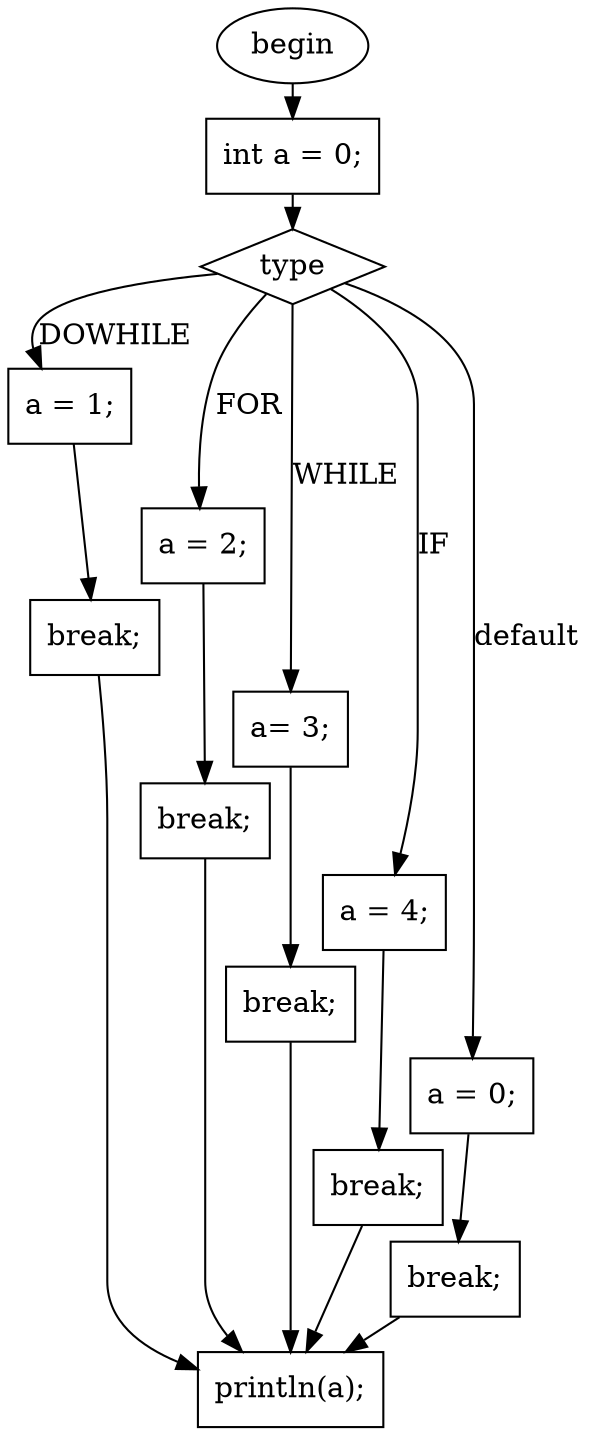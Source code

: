 digraph G{
ranksep = 0.1;
nodesep = 0.1;
F0T0[ shape=ellipse, label="begin", style="filled", fillcolor="white"]
F40T49[ shape=box, label="int a = 0;", style="filled", fillcolor="white"]
F51T239[ shape=diamond, label="type", style="filled", fillcolor="white"]
F86T91[ shape=box, label="a = 1;", style="filled", fillcolor="white"]
F97T102[ shape=box, label="break;", style="filled", fillcolor="white"]
F120T125[ shape=box, label="a = 2;", style="filled", fillcolor="white"]
F131T136[ shape=box, label="break;", style="filled", fillcolor="white"]
F156T160[ shape=box, label="a= 3;", style="filled", fillcolor="white"]
F166T171[ shape=box, label="break;", style="filled", fillcolor="white"]
F188T193[ shape=box, label="a = 4;", style="filled", fillcolor="white"]
F199T204[ shape=box, label="break;", style="filled", fillcolor="white"]
F221T226[ shape=box, label="a = 0;", style="filled", fillcolor="white"]
F232T237[ shape=box, label="break;", style="filled", fillcolor="white"]
F241T251[ shape=box, label="println(a);", style="filled", fillcolor="white"]
F0T0 -> F40T49
F40T49 -> F51T239
F86T91 -> F97T102
F120T125 -> F131T136
F156T160 -> F166T171
F188T193 -> F199T204
F221T226 -> F232T237
F51T239 -> F86T91[label="DOWHILE", minlen=1]
F51T239 -> F120T125[label="FOR", minlen=2]
F51T239 -> F156T160[label="WHILE", minlen=3]
F51T239 -> F188T193[label="IF", minlen=4]
F51T239 -> F221T226[label="default", minlen=5]
F97T102 -> F241T251
F131T136 -> F241T251
F166T171 -> F241T251
F199T204 -> F241T251
F232T237 -> F241T251
}
